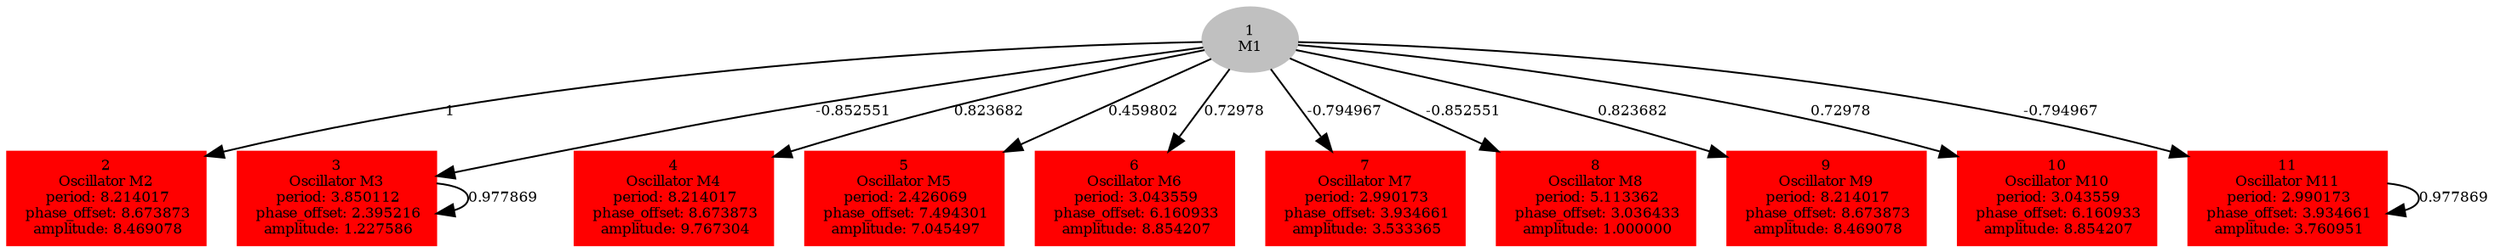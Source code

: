  digraph g{ forcelabels=true;
1[label=<1<BR/>M1>,color="grey",style=filled,fontsize=8];
2 [label=<2<BR />Oscillator M2<BR /> period: 8.214017<BR /> phase_offset: 8.673873<BR /> amplitude: 8.469078>, shape=box,color=red,style=filled,fontsize=8];3 [label=<3<BR />Oscillator M3<BR /> period: 3.850112<BR /> phase_offset: 2.395216<BR /> amplitude: 1.227586>, shape=box,color=red,style=filled,fontsize=8];4 [label=<4<BR />Oscillator M4<BR /> period: 8.214017<BR /> phase_offset: 8.673873<BR /> amplitude: 9.767304>, shape=box,color=red,style=filled,fontsize=8];5 [label=<5<BR />Oscillator M5<BR /> period: 2.426069<BR /> phase_offset: 7.494301<BR /> amplitude: 7.045497>, shape=box,color=red,style=filled,fontsize=8];6 [label=<6<BR />Oscillator M6<BR /> period: 3.043559<BR /> phase_offset: 6.160933<BR /> amplitude: 8.854207>, shape=box,color=red,style=filled,fontsize=8];7 [label=<7<BR />Oscillator M7<BR /> period: 2.990173<BR /> phase_offset: 3.934661<BR /> amplitude: 3.533365>, shape=box,color=red,style=filled,fontsize=8];8 [label=<8<BR />Oscillator M8<BR /> period: 5.113362<BR /> phase_offset: 3.036433<BR /> amplitude: 1.000000>, shape=box,color=red,style=filled,fontsize=8];9 [label=<9<BR />Oscillator M9<BR /> period: 8.214017<BR /> phase_offset: 8.673873<BR /> amplitude: 8.469078>, shape=box,color=red,style=filled,fontsize=8];10 [label=<10<BR />Oscillator M10<BR /> period: 3.043559<BR /> phase_offset: 6.160933<BR /> amplitude: 8.854207>, shape=box,color=red,style=filled,fontsize=8];11 [label=<11<BR />Oscillator M11<BR /> period: 2.990173<BR /> phase_offset: 3.934661<BR /> amplitude: 3.760951>, shape=box,color=red,style=filled,fontsize=8];1 -> 2[label="1 ",fontsize="8"];
1 -> 3[label="-0.852551 ",fontsize="8"];
1 -> 4[label="0.823682 ",fontsize="8"];
1 -> 5[label="0.459802 ",fontsize="8"];
1 -> 6[label="0.72978 ",fontsize="8"];
1 -> 7[label="-0.794967 ",fontsize="8"];
1 -> 8[label="-0.852551 ",fontsize="8"];
1 -> 9[label="0.823682 ",fontsize="8"];
1 -> 10[label="0.72978 ",fontsize="8"];
1 -> 11[label="-0.794967 ",fontsize="8"];
3 -> 3[label="0.977869 ",fontsize="8"];
11 -> 11[label="0.977869 ",fontsize="8"];
 }
